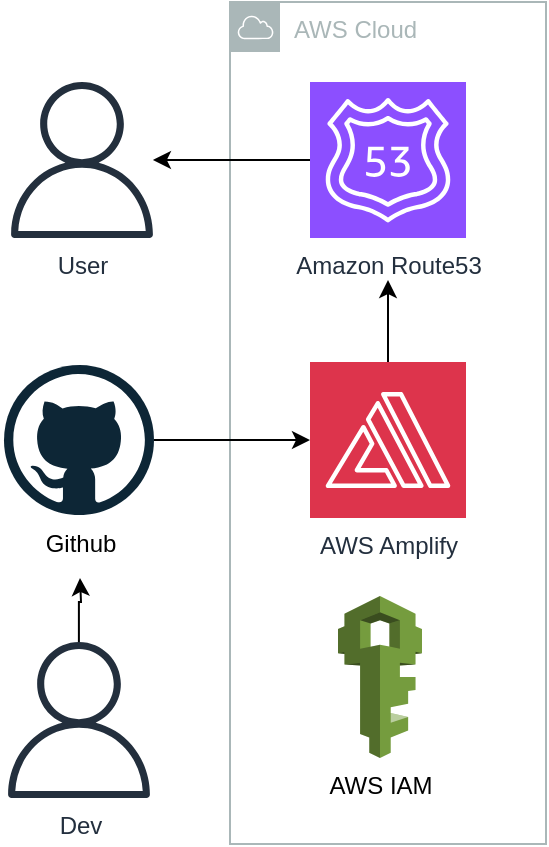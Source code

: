 <mxfile version="24.0.7" type="device">
  <diagram name="Page-1" id="7V0q1iXziWjbJMVkyrLb">
    <mxGraphModel dx="1904" dy="1445" grid="0" gridSize="10" guides="1" tooltips="1" connect="1" arrows="1" fold="1" page="1" pageScale="1" pageWidth="850" pageHeight="1100" math="0" shadow="0">
      <root>
        <mxCell id="0" />
        <mxCell id="1" parent="0" />
        <mxCell id="DPINjTwNFfzq0MEsFXgv-1" value="AWS Cloud" style="sketch=0;outlineConnect=0;gradientColor=none;html=1;whiteSpace=wrap;fontSize=12;fontStyle=0;shape=mxgraph.aws4.group;grIcon=mxgraph.aws4.group_aws_cloud;strokeColor=#AAB7B8;fillColor=none;verticalAlign=top;align=left;spacingLeft=30;fontColor=#AAB7B8;dashed=0;" parent="1" vertex="1">
          <mxGeometry x="160" y="410" width="158" height="421" as="geometry" />
        </mxCell>
        <mxCell id="j6rSaKMtevTz02WINpOI-2" style="edgeStyle=orthogonalEdgeStyle;rounded=0;orthogonalLoop=1;jettySize=auto;html=1;" parent="1" source="DPINjTwNFfzq0MEsFXgv-2" target="j6rSaKMtevTz02WINpOI-1" edge="1">
          <mxGeometry relative="1" as="geometry" />
        </mxCell>
        <mxCell id="DPINjTwNFfzq0MEsFXgv-2" value="Github" style="dashed=0;outlineConnect=0;html=1;align=center;labelPosition=center;verticalLabelPosition=bottom;verticalAlign=top;shape=mxgraph.weblogos.github" parent="1" vertex="1">
          <mxGeometry x="47" y="591.5" width="75" height="75" as="geometry" />
        </mxCell>
        <mxCell id="DPINjTwNFfzq0MEsFXgv-21" style="edgeStyle=orthogonalEdgeStyle;rounded=0;orthogonalLoop=1;jettySize=auto;html=1;" parent="1" source="DPINjTwNFfzq0MEsFXgv-8" target="DPINjTwNFfzq0MEsFXgv-20" edge="1">
          <mxGeometry relative="1" as="geometry" />
        </mxCell>
        <mxCell id="DPINjTwNFfzq0MEsFXgv-8" value="Amazon Route53" style="sketch=0;points=[[0,0,0],[0.25,0,0],[0.5,0,0],[0.75,0,0],[1,0,0],[0,1,0],[0.25,1,0],[0.5,1,0],[0.75,1,0],[1,1,0],[0,0.25,0],[0,0.5,0],[0,0.75,0],[1,0.25,0],[1,0.5,0],[1,0.75,0]];outlineConnect=0;fontColor=#232F3E;fillColor=#8C4FFF;strokeColor=#ffffff;dashed=0;verticalLabelPosition=bottom;verticalAlign=top;align=center;html=1;fontSize=12;fontStyle=0;aspect=fixed;shape=mxgraph.aws4.resourceIcon;resIcon=mxgraph.aws4.route_53;" parent="1" vertex="1">
          <mxGeometry x="200" y="450" width="78" height="78" as="geometry" />
        </mxCell>
        <mxCell id="DPINjTwNFfzq0MEsFXgv-20" value="User" style="sketch=0;outlineConnect=0;fontColor=#232F3E;gradientColor=none;fillColor=#232F3D;strokeColor=none;dashed=0;verticalLabelPosition=bottom;verticalAlign=top;align=center;html=1;fontSize=12;fontStyle=0;aspect=fixed;pointerEvents=1;shape=mxgraph.aws4.user;" parent="1" vertex="1">
          <mxGeometry x="47" y="450" width="78" height="78" as="geometry" />
        </mxCell>
        <mxCell id="DPINjTwNFfzq0MEsFXgv-29" style="edgeStyle=orthogonalEdgeStyle;rounded=0;orthogonalLoop=1;jettySize=auto;html=1;" parent="1" source="DPINjTwNFfzq0MEsFXgv-22" edge="1">
          <mxGeometry relative="1" as="geometry">
            <mxPoint x="85" y="698" as="targetPoint" />
          </mxGeometry>
        </mxCell>
        <mxCell id="DPINjTwNFfzq0MEsFXgv-22" value="Dev" style="sketch=0;outlineConnect=0;fontColor=#232F3E;gradientColor=none;fillColor=#232F3D;strokeColor=none;dashed=0;verticalLabelPosition=bottom;verticalAlign=top;align=center;html=1;fontSize=12;fontStyle=0;aspect=fixed;pointerEvents=1;shape=mxgraph.aws4.user;" parent="1" vertex="1">
          <mxGeometry x="45.5" y="730" width="78" height="78" as="geometry" />
        </mxCell>
        <mxCell id="j6rSaKMtevTz02WINpOI-3" style="edgeStyle=orthogonalEdgeStyle;rounded=0;orthogonalLoop=1;jettySize=auto;html=1;" parent="1" source="j6rSaKMtevTz02WINpOI-1" edge="1">
          <mxGeometry relative="1" as="geometry">
            <mxPoint x="239" y="549" as="targetPoint" />
          </mxGeometry>
        </mxCell>
        <mxCell id="j6rSaKMtevTz02WINpOI-1" value="AWS Amplify" style="sketch=0;points=[[0,0,0],[0.25,0,0],[0.5,0,0],[0.75,0,0],[1,0,0],[0,1,0],[0.25,1,0],[0.5,1,0],[0.75,1,0],[1,1,0],[0,0.25,0],[0,0.5,0],[0,0.75,0],[1,0.25,0],[1,0.5,0],[1,0.75,0]];outlineConnect=0;fontColor=#232F3E;fillColor=#DD344C;strokeColor=#ffffff;dashed=0;verticalLabelPosition=bottom;verticalAlign=top;align=center;html=1;fontSize=12;fontStyle=0;aspect=fixed;shape=mxgraph.aws4.resourceIcon;resIcon=mxgraph.aws4.amplify;" parent="1" vertex="1">
          <mxGeometry x="200" y="590" width="78" height="78" as="geometry" />
        </mxCell>
        <mxCell id="j6rSaKMtevTz02WINpOI-5" value="AWS IAM" style="outlineConnect=0;dashed=0;verticalLabelPosition=bottom;verticalAlign=top;align=center;html=1;shape=mxgraph.aws3.iam;fillColor=#759C3E;gradientColor=none;" parent="1" vertex="1">
          <mxGeometry x="214" y="707" width="42" height="81" as="geometry" />
        </mxCell>
      </root>
    </mxGraphModel>
  </diagram>
</mxfile>
